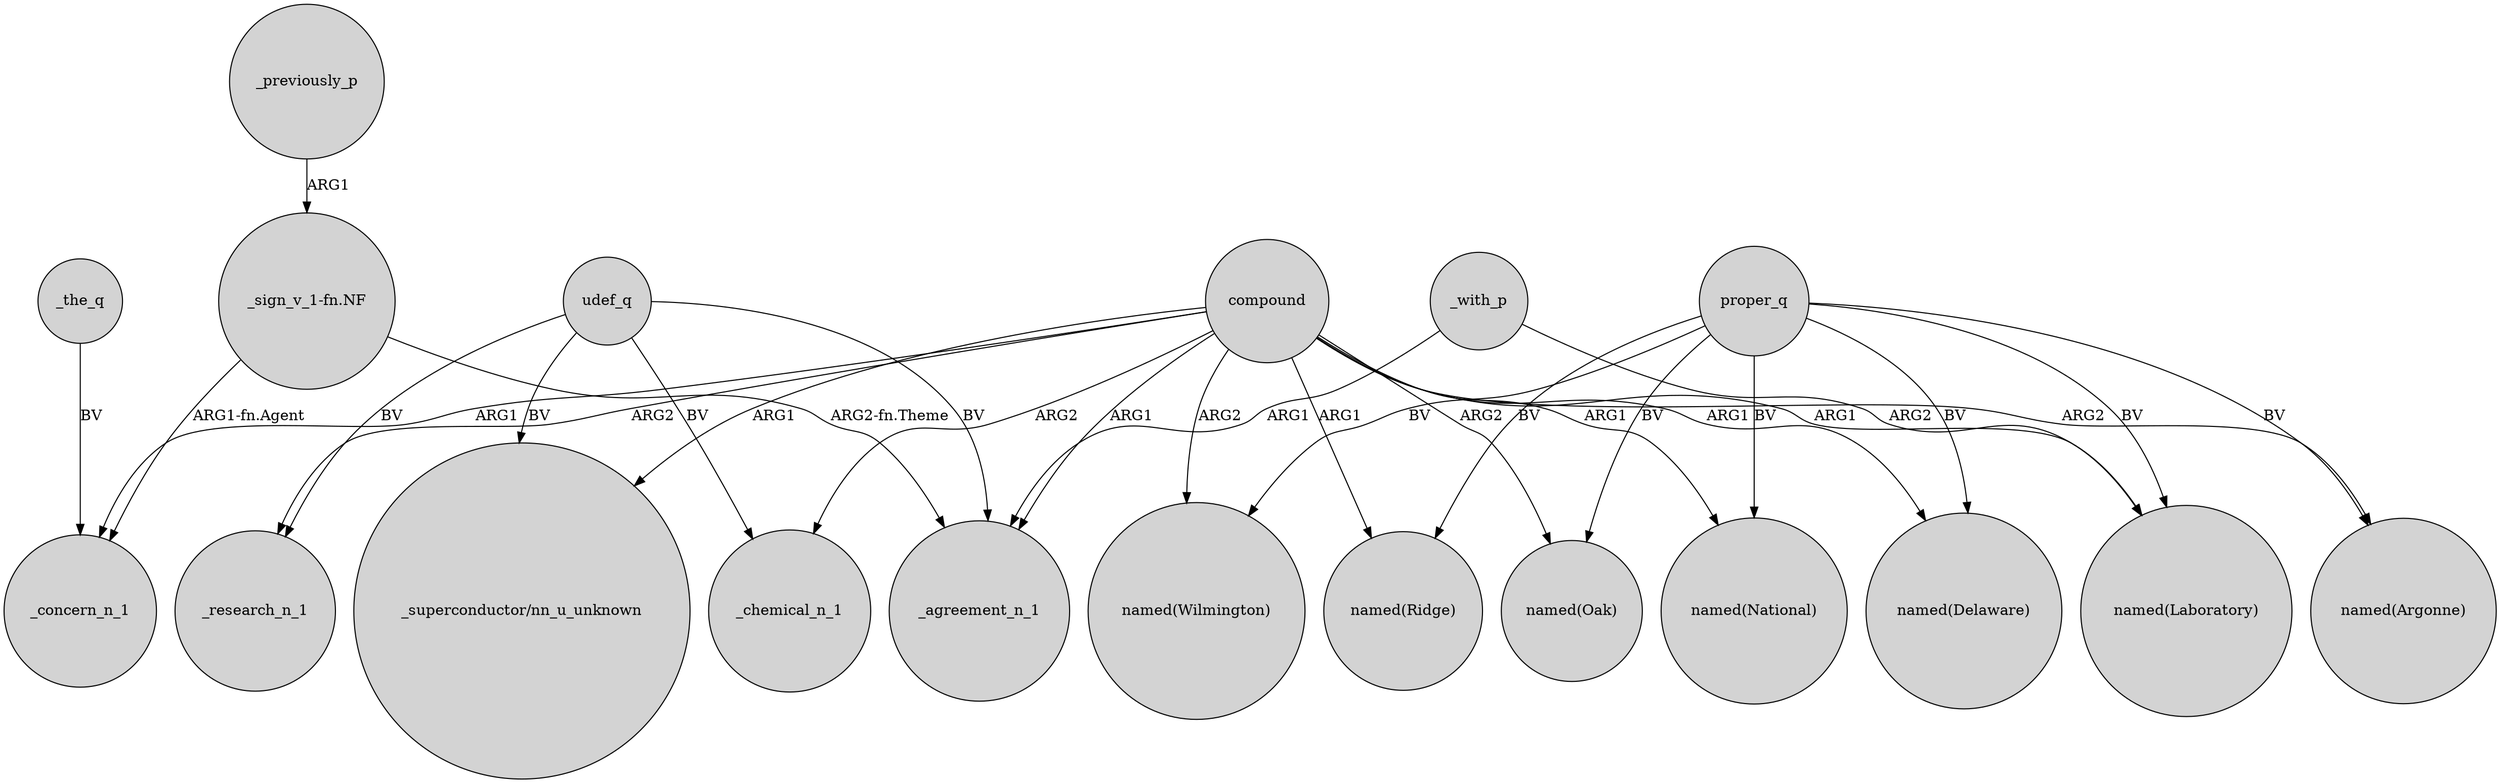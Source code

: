 digraph {
	node [shape=circle style=filled]
	compound -> "_superconductor/nn_u_unknown" [label=ARG1]
	"_sign_v_1-fn.NF" -> _agreement_n_1 [label="ARG2-fn.Theme"]
	"_sign_v_1-fn.NF" -> _concern_n_1 [label="ARG1-fn.Agent"]
	compound -> "named(Laboratory)" [label=ARG1]
	udef_q -> _research_n_1 [label=BV]
	compound -> "named(Wilmington)" [label=ARG2]
	compound -> "named(Argonne)" [label=ARG2]
	compound -> _chemical_n_1 [label=ARG2]
	_the_q -> _concern_n_1 [label=BV]
	proper_q -> "named(Argonne)" [label=BV]
	_previously_p -> "_sign_v_1-fn.NF" [label=ARG1]
	udef_q -> _agreement_n_1 [label=BV]
	compound -> "named(Delaware)" [label=ARG1]
	udef_q -> "_superconductor/nn_u_unknown" [label=BV]
	compound -> "named(Ridge)" [label=ARG1]
	proper_q -> "named(Wilmington)" [label=BV]
	compound -> _agreement_n_1 [label=ARG1]
	compound -> "named(Oak)" [label=ARG2]
	proper_q -> "named(Laboratory)" [label=BV]
	proper_q -> "named(Ridge)" [label=BV]
	udef_q -> _chemical_n_1 [label=BV]
	proper_q -> "named(Delaware)" [label=BV]
	_with_p -> _agreement_n_1 [label=ARG1]
	proper_q -> "named(Oak)" [label=BV]
	proper_q -> "named(National)" [label=BV]
	compound -> "named(National)" [label=ARG1]
	compound -> _research_n_1 [label=ARG2]
	_with_p -> "named(Laboratory)" [label=ARG2]
	compound -> _concern_n_1 [label=ARG1]
}
